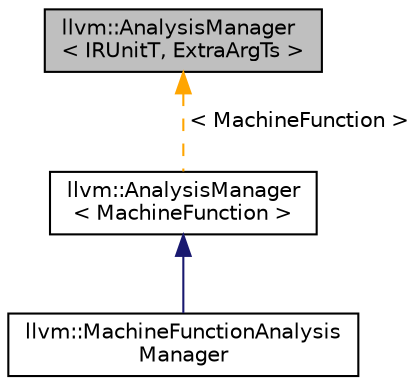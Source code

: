 digraph "llvm::AnalysisManager&lt; IRUnitT, ExtraArgTs &gt;"
{
 // LATEX_PDF_SIZE
  bgcolor="transparent";
  edge [fontname="Helvetica",fontsize="10",labelfontname="Helvetica",labelfontsize="10"];
  node [fontname="Helvetica",fontsize="10",shape=record];
  Node1 [label="llvm::AnalysisManager\l\< IRUnitT, ExtraArgTs \>",height=0.2,width=0.4,color="black", fillcolor="grey75", style="filled", fontcolor="black",tooltip="A container for analyses that lazily runs them and caches their results."];
  Node1 -> Node2 [dir="back",color="orange",fontsize="10",style="dashed",label=" \< MachineFunction \>" ,fontname="Helvetica"];
  Node2 [label="llvm::AnalysisManager\l\< MachineFunction \>",height=0.2,width=0.4,color="black",URL="$classllvm_1_1AnalysisManager.html",tooltip=" "];
  Node2 -> Node3 [dir="back",color="midnightblue",fontsize="10",style="solid",fontname="Helvetica"];
  Node3 [label="llvm::MachineFunctionAnalysis\lManager",height=0.2,width=0.4,color="black",URL="$classllvm_1_1MachineFunctionAnalysisManager.html",tooltip="An AnalysisManager<MachineFunction> that also exposes IR analysis results."];
}
